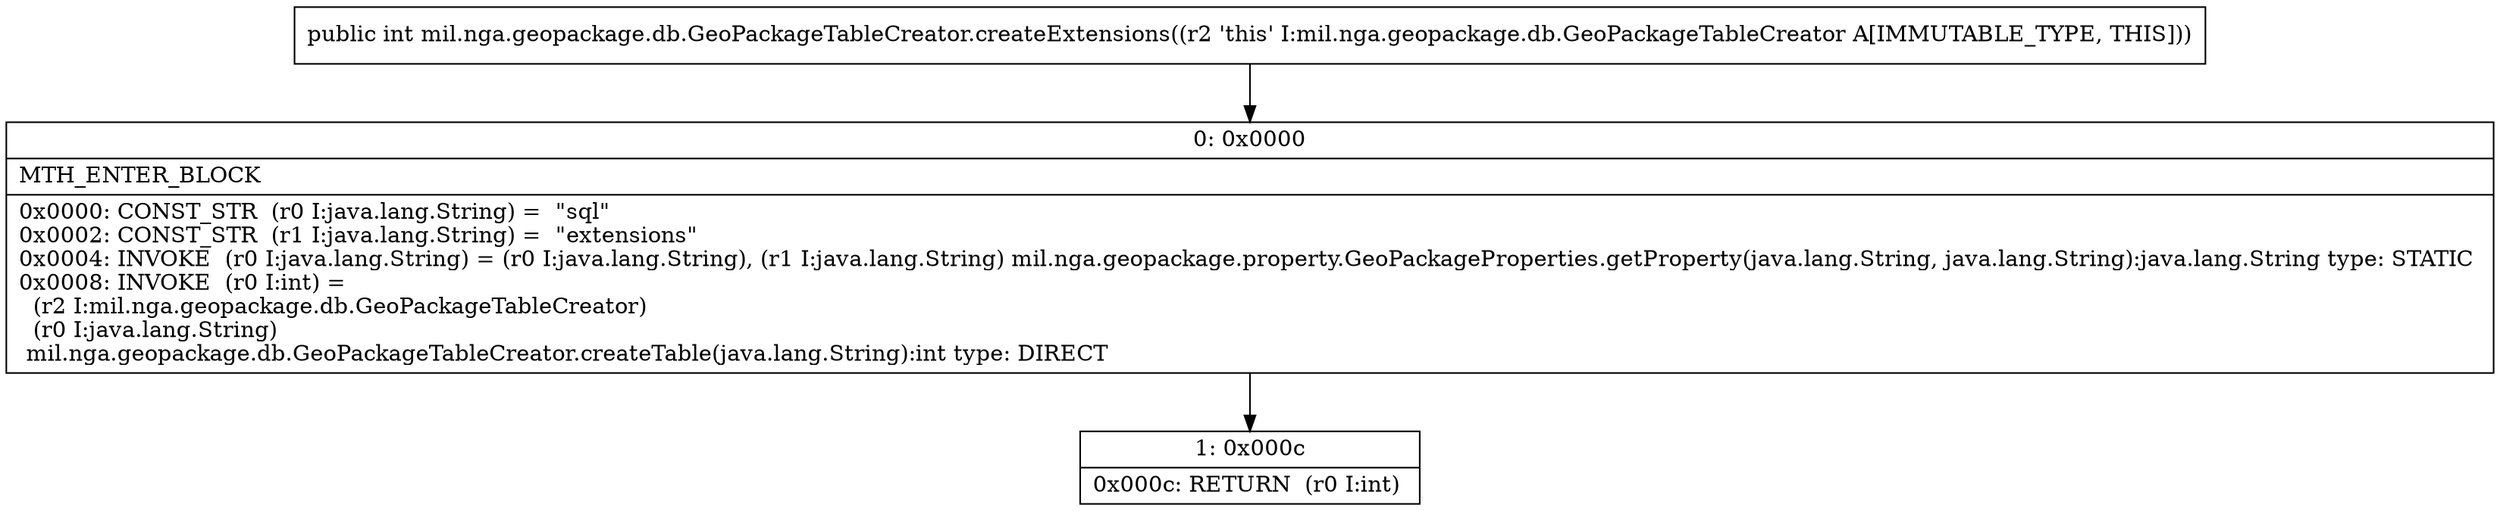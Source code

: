 digraph "CFG formil.nga.geopackage.db.GeoPackageTableCreator.createExtensions()I" {
Node_0 [shape=record,label="{0\:\ 0x0000|MTH_ENTER_BLOCK\l|0x0000: CONST_STR  (r0 I:java.lang.String) =  \"sql\" \l0x0002: CONST_STR  (r1 I:java.lang.String) =  \"extensions\" \l0x0004: INVOKE  (r0 I:java.lang.String) = (r0 I:java.lang.String), (r1 I:java.lang.String) mil.nga.geopackage.property.GeoPackageProperties.getProperty(java.lang.String, java.lang.String):java.lang.String type: STATIC \l0x0008: INVOKE  (r0 I:int) = \l  (r2 I:mil.nga.geopackage.db.GeoPackageTableCreator)\l  (r0 I:java.lang.String)\l mil.nga.geopackage.db.GeoPackageTableCreator.createTable(java.lang.String):int type: DIRECT \l}"];
Node_1 [shape=record,label="{1\:\ 0x000c|0x000c: RETURN  (r0 I:int) \l}"];
MethodNode[shape=record,label="{public int mil.nga.geopackage.db.GeoPackageTableCreator.createExtensions((r2 'this' I:mil.nga.geopackage.db.GeoPackageTableCreator A[IMMUTABLE_TYPE, THIS])) }"];
MethodNode -> Node_0;
Node_0 -> Node_1;
}

